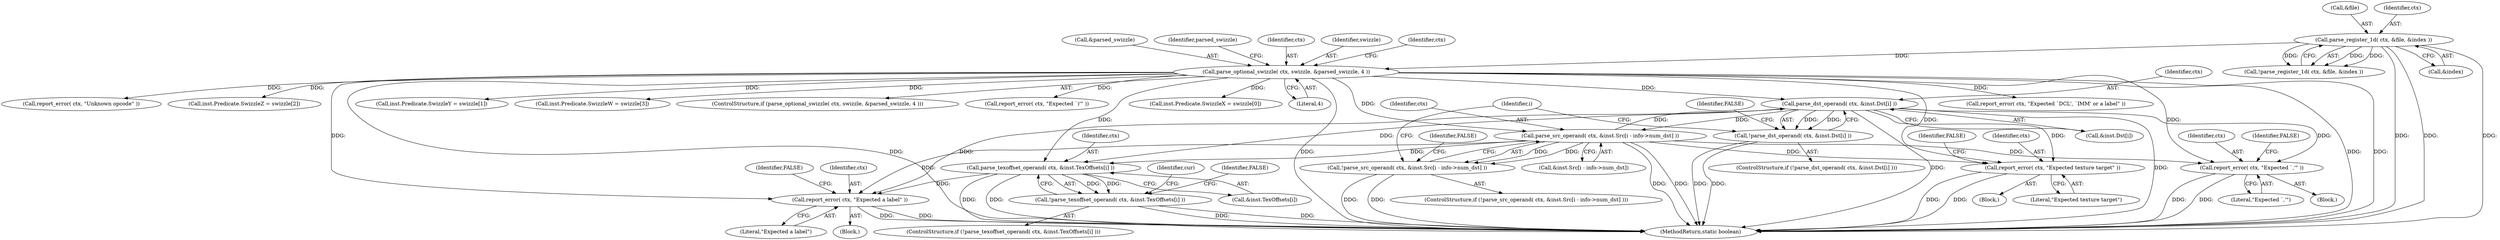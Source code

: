 digraph "0_virglrenderer_e534b51ca3c3cd25f3990589932a9ed711c59b27@API" {
"1002569" [label="(Call,parse_dst_operand( ctx, &inst.Dst[i] ))"];
"1002304" [label="(Call,parse_optional_swizzle( ctx, swizzle, &parsed_swizzle, 4 ))"];
"1002295" [label="(Call,parse_register_1d( ctx, &file, &index ))"];
"1002593" [label="(Call,parse_src_operand( ctx, &inst.Src[i - info->num_dst] ))"];
"1002569" [label="(Call,parse_dst_operand( ctx, &inst.Dst[i] ))"];
"1002546" [label="(Call,report_error( ctx, \"Expected `,'\" ))"];
"1002568" [label="(Call,!parse_dst_operand( ctx, &inst.Dst[i] ))"];
"1002650" [label="(Call,report_error( ctx, \"Expected texture target\" ))"];
"1002692" [label="(Call,parse_texoffset_operand( ctx, &inst.TexOffsets[i] ))"];
"1002691" [label="(Call,!parse_texoffset_operand( ctx, &inst.TexOffsets[i] ))"];
"1002749" [label="(Call,report_error( ctx, \"Expected a label\" ))"];
"1002592" [label="(Call,!parse_src_operand( ctx, &inst.Src[i - info->num_dst] ))"];
"1002448" [label="(Call,report_error( ctx, \"Expected `DCL', `IMM' or a label\" ))"];
"1002568" [label="(Call,!parse_dst_operand( ctx, &inst.Dst[i] ))"];
"1002297" [label="(Call,&file)"];
"1002693" [label="(Identifier,ctx)"];
"1002307" [label="(Call,&parsed_swizzle)"];
"1002591" [label="(ControlStructure,if (!parse_src_operand( ctx, &inst.Src[i - info->num_dst] )))"];
"1002548" [label="(Literal,\"Expected `,'\")"];
"1002295" [label="(Call,parse_register_1d( ctx, &file, &index ))"];
"1002703" [label="(Identifier,cur)"];
"1002692" [label="(Call,parse_texoffset_operand( ctx, &inst.TexOffsets[i] ))"];
"1002545" [label="(Block,)"];
"1002569" [label="(Call,parse_dst_operand( ctx, &inst.Dst[i] ))"];
"1002567" [label="(ControlStructure,if (!parse_dst_operand( ctx, &inst.Dst[i] )))"];
"1002753" [label="(Identifier,FALSE)"];
"1002650" [label="(Call,report_error( ctx, \"Expected texture target\" ))"];
"1002570" [label="(Identifier,ctx)"];
"1002691" [label="(Call,!parse_texoffset_operand( ctx, &inst.TexOffsets[i] ))"];
"1002444" [label="(Call,report_error( ctx, \"Unknown opcode\" ))"];
"1002654" [label="(Identifier,FALSE)"];
"1002595" [label="(Call,&inst.Src[i - info->num_dst])"];
"1002312" [label="(Identifier,parsed_swizzle)"];
"1002649" [label="(Block,)"];
"1002750" [label="(Identifier,ctx)"];
"1002332" [label="(Call,inst.Predicate.SwizzleZ = swizzle[2])"];
"1002323" [label="(Call,inst.Predicate.SwizzleY = swizzle[1])"];
"1002749" [label="(Call,report_error( ctx, \"Expected a label\" ))"];
"1002341" [label="(Call,inst.Predicate.SwizzleW = swizzle[3])"];
"1002701" [label="(Identifier,FALSE)"];
"1002303" [label="(ControlStructure,if (parse_optional_swizzle( ctx, swizzle, &parsed_swizzle, 4 )))"];
"1002592" [label="(Call,!parse_src_operand( ctx, &inst.Src[i - info->num_dst] ))"];
"1002546" [label="(Call,report_error( ctx, \"Expected `,'\" ))"];
"1002593" [label="(Call,parse_src_operand( ctx, &inst.Src[i - info->num_dst] ))"];
"1002751" [label="(Literal,\"Expected a label\")"];
"1004167" [label="(MethodReturn,static boolean)"];
"1002358" [label="(Call,report_error( ctx, \"Expected `)'\" ))"];
"1002296" [label="(Identifier,ctx)"];
"1002578" [label="(Identifier,FALSE)"];
"1002305" [label="(Identifier,ctx)"];
"1002294" [label="(Call,!parse_register_1d( ctx, &file, &index ))"];
"1002547" [label="(Identifier,ctx)"];
"1002571" [label="(Call,&inst.Dst[i])"];
"1002306" [label="(Identifier,swizzle)"];
"1002304" [label="(Call,parse_optional_swizzle( ctx, swizzle, &parsed_swizzle, 4 ))"];
"1002748" [label="(Block,)"];
"1002694" [label="(Call,&inst.TexOffsets[i])"];
"1002354" [label="(Identifier,ctx)"];
"1002526" [label="(Identifier,i)"];
"1002652" [label="(Literal,\"Expected texture target\")"];
"1002314" [label="(Call,inst.Predicate.SwizzleX = swizzle[0])"];
"1002651" [label="(Identifier,ctx)"];
"1002550" [label="(Identifier,FALSE)"];
"1002299" [label="(Call,&index)"];
"1002309" [label="(Literal,4)"];
"1002690" [label="(ControlStructure,if (!parse_texoffset_operand( ctx, &inst.TexOffsets[i] )))"];
"1002606" [label="(Identifier,FALSE)"];
"1002594" [label="(Identifier,ctx)"];
"1002569" -> "1002568"  [label="AST: "];
"1002569" -> "1002571"  [label="CFG: "];
"1002570" -> "1002569"  [label="AST: "];
"1002571" -> "1002569"  [label="AST: "];
"1002568" -> "1002569"  [label="CFG: "];
"1002569" -> "1004167"  [label="DDG: "];
"1002569" -> "1004167"  [label="DDG: "];
"1002569" -> "1002546"  [label="DDG: "];
"1002569" -> "1002568"  [label="DDG: "];
"1002569" -> "1002568"  [label="DDG: "];
"1002304" -> "1002569"  [label="DDG: "];
"1002593" -> "1002569"  [label="DDG: "];
"1002569" -> "1002593"  [label="DDG: "];
"1002569" -> "1002650"  [label="DDG: "];
"1002569" -> "1002692"  [label="DDG: "];
"1002569" -> "1002749"  [label="DDG: "];
"1002304" -> "1002303"  [label="AST: "];
"1002304" -> "1002309"  [label="CFG: "];
"1002305" -> "1002304"  [label="AST: "];
"1002306" -> "1002304"  [label="AST: "];
"1002307" -> "1002304"  [label="AST: "];
"1002309" -> "1002304"  [label="AST: "];
"1002312" -> "1002304"  [label="CFG: "];
"1002354" -> "1002304"  [label="CFG: "];
"1002304" -> "1004167"  [label="DDG: "];
"1002304" -> "1004167"  [label="DDG: "];
"1002304" -> "1004167"  [label="DDG: "];
"1002304" -> "1004167"  [label="DDG: "];
"1002295" -> "1002304"  [label="DDG: "];
"1002304" -> "1002314"  [label="DDG: "];
"1002304" -> "1002323"  [label="DDG: "];
"1002304" -> "1002332"  [label="DDG: "];
"1002304" -> "1002341"  [label="DDG: "];
"1002304" -> "1002358"  [label="DDG: "];
"1002304" -> "1002444"  [label="DDG: "];
"1002304" -> "1002448"  [label="DDG: "];
"1002304" -> "1002546"  [label="DDG: "];
"1002304" -> "1002593"  [label="DDG: "];
"1002304" -> "1002650"  [label="DDG: "];
"1002304" -> "1002692"  [label="DDG: "];
"1002304" -> "1002749"  [label="DDG: "];
"1002295" -> "1002294"  [label="AST: "];
"1002295" -> "1002299"  [label="CFG: "];
"1002296" -> "1002295"  [label="AST: "];
"1002297" -> "1002295"  [label="AST: "];
"1002299" -> "1002295"  [label="AST: "];
"1002294" -> "1002295"  [label="CFG: "];
"1002295" -> "1004167"  [label="DDG: "];
"1002295" -> "1004167"  [label="DDG: "];
"1002295" -> "1004167"  [label="DDG: "];
"1002295" -> "1002294"  [label="DDG: "];
"1002295" -> "1002294"  [label="DDG: "];
"1002295" -> "1002294"  [label="DDG: "];
"1002593" -> "1002592"  [label="AST: "];
"1002593" -> "1002595"  [label="CFG: "];
"1002594" -> "1002593"  [label="AST: "];
"1002595" -> "1002593"  [label="AST: "];
"1002592" -> "1002593"  [label="CFG: "];
"1002593" -> "1004167"  [label="DDG: "];
"1002593" -> "1004167"  [label="DDG: "];
"1002593" -> "1002546"  [label="DDG: "];
"1002593" -> "1002592"  [label="DDG: "];
"1002593" -> "1002592"  [label="DDG: "];
"1002593" -> "1002650"  [label="DDG: "];
"1002593" -> "1002692"  [label="DDG: "];
"1002593" -> "1002749"  [label="DDG: "];
"1002546" -> "1002545"  [label="AST: "];
"1002546" -> "1002548"  [label="CFG: "];
"1002547" -> "1002546"  [label="AST: "];
"1002548" -> "1002546"  [label="AST: "];
"1002550" -> "1002546"  [label="CFG: "];
"1002546" -> "1004167"  [label="DDG: "];
"1002546" -> "1004167"  [label="DDG: "];
"1002568" -> "1002567"  [label="AST: "];
"1002578" -> "1002568"  [label="CFG: "];
"1002526" -> "1002568"  [label="CFG: "];
"1002568" -> "1004167"  [label="DDG: "];
"1002568" -> "1004167"  [label="DDG: "];
"1002650" -> "1002649"  [label="AST: "];
"1002650" -> "1002652"  [label="CFG: "];
"1002651" -> "1002650"  [label="AST: "];
"1002652" -> "1002650"  [label="AST: "];
"1002654" -> "1002650"  [label="CFG: "];
"1002650" -> "1004167"  [label="DDG: "];
"1002650" -> "1004167"  [label="DDG: "];
"1002692" -> "1002691"  [label="AST: "];
"1002692" -> "1002694"  [label="CFG: "];
"1002693" -> "1002692"  [label="AST: "];
"1002694" -> "1002692"  [label="AST: "];
"1002691" -> "1002692"  [label="CFG: "];
"1002692" -> "1004167"  [label="DDG: "];
"1002692" -> "1004167"  [label="DDG: "];
"1002692" -> "1002691"  [label="DDG: "];
"1002692" -> "1002691"  [label="DDG: "];
"1002692" -> "1002749"  [label="DDG: "];
"1002691" -> "1002690"  [label="AST: "];
"1002701" -> "1002691"  [label="CFG: "];
"1002703" -> "1002691"  [label="CFG: "];
"1002691" -> "1004167"  [label="DDG: "];
"1002691" -> "1004167"  [label="DDG: "];
"1002749" -> "1002748"  [label="AST: "];
"1002749" -> "1002751"  [label="CFG: "];
"1002750" -> "1002749"  [label="AST: "];
"1002751" -> "1002749"  [label="AST: "];
"1002753" -> "1002749"  [label="CFG: "];
"1002749" -> "1004167"  [label="DDG: "];
"1002749" -> "1004167"  [label="DDG: "];
"1002592" -> "1002591"  [label="AST: "];
"1002606" -> "1002592"  [label="CFG: "];
"1002526" -> "1002592"  [label="CFG: "];
"1002592" -> "1004167"  [label="DDG: "];
"1002592" -> "1004167"  [label="DDG: "];
}
